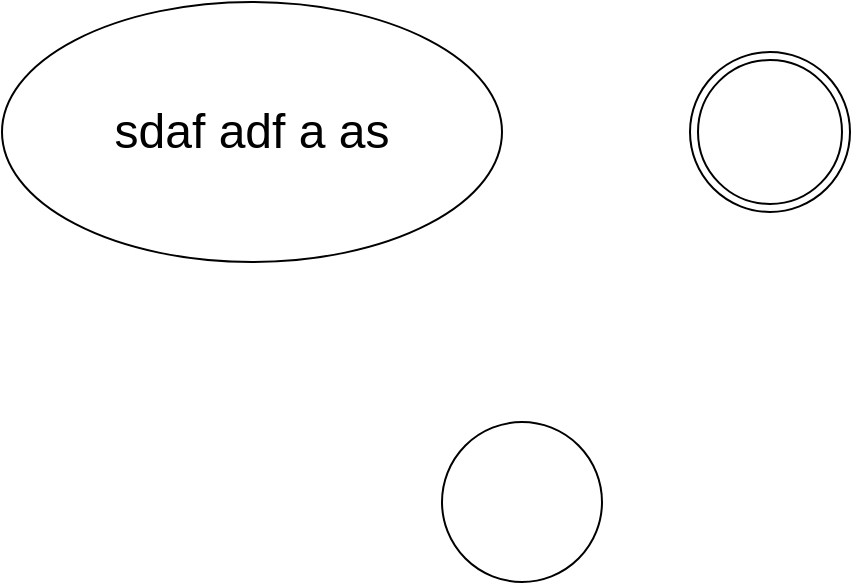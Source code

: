<mxfile version="21.2.1" type="github" pages="2">
  <diagram name="第 1 页" id="qi0rJrt5ztn0awUAt43X">
    <mxGraphModel dx="1434" dy="798" grid="1" gridSize="10" guides="1" tooltips="1" connect="1" arrows="1" fold="1" page="1" pageScale="1" pageWidth="827" pageHeight="1169" math="0" shadow="0">
      <root>
        <mxCell id="0" />
        <mxCell id="1" parent="0" />
        <mxCell id="eZLzI9LDEeXyO6Q2ztoj-1" value="&lt;font style=&quot;font-size: 24px;&quot;&gt;sdaf adf a as&lt;/font&gt;" style="ellipse;whiteSpace=wrap;html=1;" parent="1" vertex="1">
          <mxGeometry x="70" y="90" width="250" height="130" as="geometry" />
        </mxCell>
        <mxCell id="b9_gB6JFFlOojiMxknoL-1" value="" style="ellipse;shape=doubleEllipse;whiteSpace=wrap;html=1;aspect=fixed;" parent="1" vertex="1">
          <mxGeometry x="414" y="115" width="80" height="80" as="geometry" />
        </mxCell>
        <mxCell id="d_gZxzfgt4BVsZ1sR4RF-1" value="" style="ellipse;whiteSpace=wrap;html=1;aspect=fixed;fontSize=16;" vertex="1" parent="1">
          <mxGeometry x="290" y="300" width="80" height="80" as="geometry" />
        </mxCell>
      </root>
    </mxGraphModel>
  </diagram>
  <diagram id="fYtNih3z4ZNUpqcYyWn7" name="第 2 页">
    <mxGraphModel dx="1434" dy="748" grid="1" gridSize="10" guides="1" tooltips="1" connect="1" arrows="1" fold="1" page="1" pageScale="1" pageWidth="827" pageHeight="1169" math="0" shadow="0">
      <root>
        <mxCell id="0" />
        <mxCell id="1" parent="0" />
      </root>
    </mxGraphModel>
  </diagram>
</mxfile>
